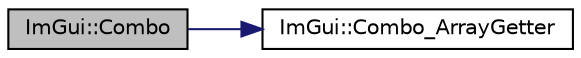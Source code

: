 digraph "ImGui::Combo"
{
 // INTERACTIVE_SVG=YES
  edge [fontname="Helvetica",fontsize="10",labelfontname="Helvetica",labelfontsize="10"];
  node [fontname="Helvetica",fontsize="10",shape=record];
  rankdir="LR";
  Node1 [label="ImGui::Combo",height=0.2,width=0.4,color="black", fillcolor="grey75", style="filled" fontcolor="black"];
  Node1 -> Node2 [color="midnightblue",fontsize="10",style="solid",fontname="Helvetica"];
  Node2 [label="ImGui::Combo_ArrayGetter",height=0.2,width=0.4,color="black", fillcolor="white", style="filled",URL="$namespace_im_gui.html#ae7334e00924c9460a1aadbcc709864dd"];
}
